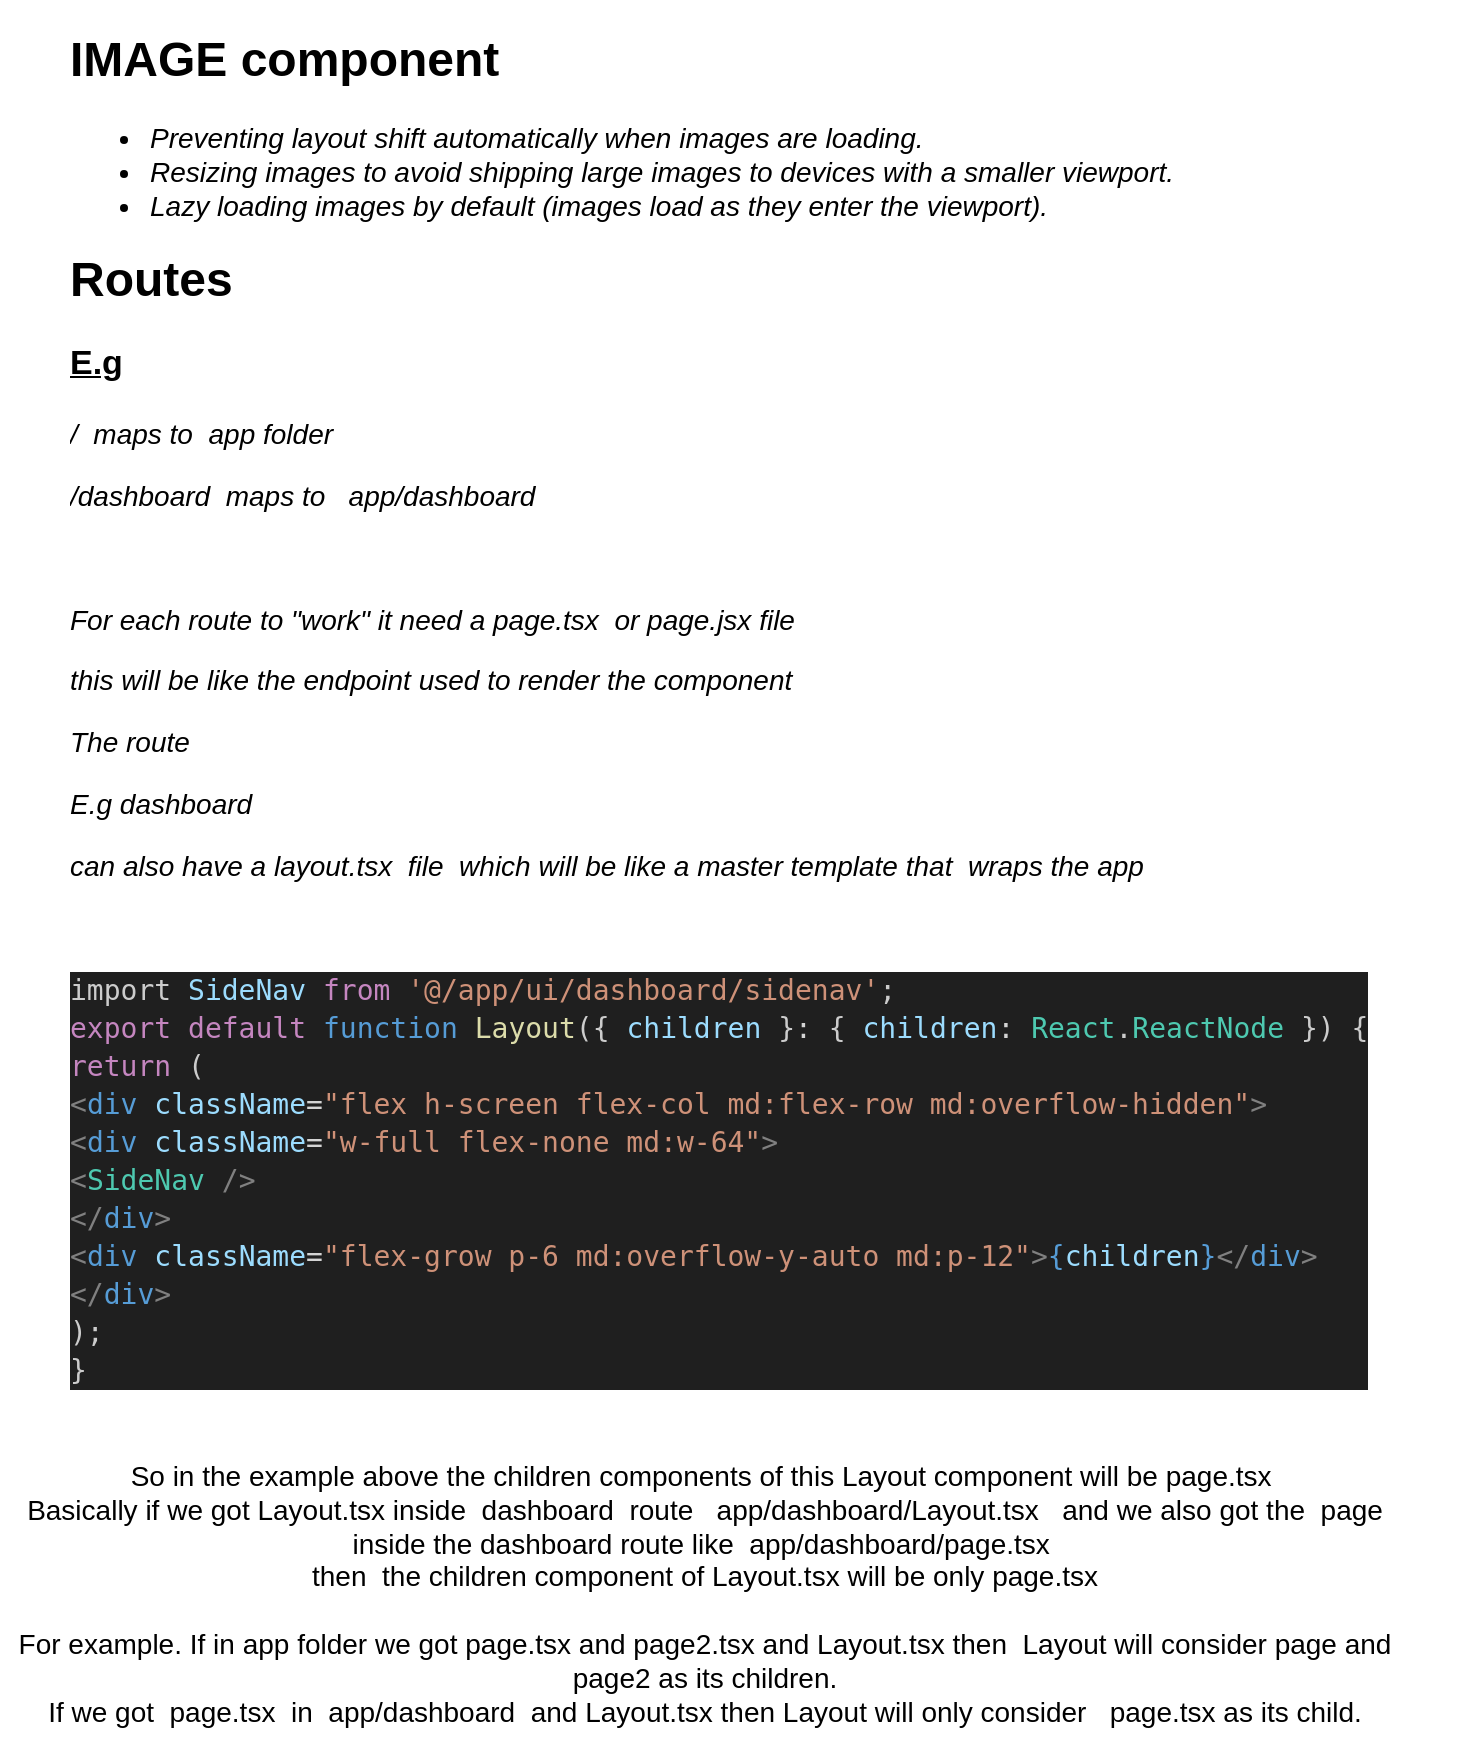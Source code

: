 <mxfile version="22.1.17" type="github">
  <diagram name="Page-1" id="hU4ktIKAVK_8A1NPl7u5">
    <mxGraphModel dx="1367" dy="1846" grid="1" gridSize="10" guides="1" tooltips="1" connect="1" arrows="1" fold="1" page="1" pageScale="1" pageWidth="850" pageHeight="1100" math="0" shadow="0">
      <root>
        <mxCell id="0" />
        <mxCell id="1" parent="0" />
        <mxCell id="cxdubeCqOBrOztKt_zzH-1" value="&lt;h1&gt;IMAGE component&lt;br&gt;&lt;/h1&gt;&lt;ul style=&quot;font-size: 14px;&quot;&gt;&lt;li&gt;&lt;i&gt;Preventing layout shift automatically when images are loading.&lt;/i&gt;&lt;/li&gt;&lt;li&gt;&lt;i&gt;Resizing images to avoid shipping large images to devices with a smaller viewport.&lt;/i&gt;&lt;/li&gt;&lt;li&gt;&lt;i&gt;Lazy loading images by default (images load as they enter the viewport).&lt;/i&gt;&lt;/li&gt;&lt;/ul&gt;&lt;p&gt;&lt;/p&gt;" style="text;html=1;strokeColor=none;fillColor=none;spacing=5;spacingTop=-20;whiteSpace=wrap;overflow=hidden;rounded=0;" vertex="1" parent="1">
          <mxGeometry x="50" y="-200" width="600" height="120" as="geometry" />
        </mxCell>
        <mxCell id="cxdubeCqOBrOztKt_zzH-5" value="&lt;h1&gt;Routes&lt;/h1&gt;&lt;p style=&quot;font-size: 17px;&quot;&gt;&lt;b&gt;&lt;font style=&quot;font-size: 17px;&quot;&gt;&lt;u&gt;E.g &lt;i&gt;&lt;br&gt;&lt;/i&gt;&lt;/u&gt;&lt;/font&gt;&lt;/b&gt;&lt;/p&gt;&lt;p style=&quot;font-size: 14px;&quot;&gt;&lt;i&gt;&lt;font style=&quot;font-size: 14px;&quot;&gt;/&amp;nbsp; maps to&amp;nbsp; app folder&amp;nbsp;&amp;nbsp;&amp;nbsp;&amp;nbsp;&amp;nbsp;&lt;/font&gt;&lt;/i&gt;&lt;/p&gt;&lt;p style=&quot;font-size: 14px;&quot;&gt;&lt;i&gt;&lt;font style=&quot;font-size: 14px;&quot;&gt;/dashboard&amp;nbsp; maps to&amp;nbsp;&amp;nbsp; app/dashboard&lt;/font&gt;&lt;/i&gt;&lt;/p&gt;&lt;p style=&quot;font-size: 14px;&quot;&gt;&lt;i&gt;&lt;font style=&quot;font-size: 14px;&quot;&gt;&lt;br&gt;&lt;/font&gt;&lt;/i&gt;&lt;/p&gt;&lt;p style=&quot;font-size: 14px;&quot;&gt;&lt;i&gt;&lt;font style=&quot;font-size: 14px;&quot;&gt;For each route to &quot;work&quot; it need a page.tsx&amp;nbsp; or page.jsx file&lt;/font&gt;&lt;/i&gt;&lt;/p&gt;&lt;p style=&quot;font-size: 14px;&quot;&gt;&lt;i&gt;&lt;font style=&quot;font-size: 14px;&quot;&gt;this will be like the endpoint used to render the component&amp;nbsp; &lt;br&gt;&lt;/font&gt;&lt;/i&gt;&lt;/p&gt;&lt;p style=&quot;font-size: 14px;&quot;&gt;&lt;i&gt;&lt;font style=&quot;font-size: 14px;&quot;&gt;The route &lt;br&gt;&lt;/font&gt;&lt;/i&gt;&lt;/p&gt;&lt;p style=&quot;font-size: 14px;&quot;&gt;&lt;i&gt;&lt;font style=&quot;font-size: 14px;&quot;&gt;E.g dashboard&amp;nbsp; &lt;br&gt;&lt;/font&gt;&lt;/i&gt;&lt;/p&gt;&lt;p style=&quot;font-size: 14px;&quot;&gt;&lt;i&gt;&lt;font style=&quot;font-size: 14px;&quot;&gt;can also have a layout.tsx&amp;nbsp; file&amp;nbsp; which will be like a master template that&amp;nbsp; wraps the app&lt;/font&gt;&lt;/i&gt;&lt;/p&gt;&lt;p style=&quot;font-size: 14px;&quot;&gt;&lt;i&gt;&lt;font style=&quot;font-size: 14px;&quot;&gt;&lt;br&gt;&lt;/font&gt;&lt;/i&gt;&lt;/p&gt;&lt;div style=&quot;color: rgb(204, 204, 204); background-color: rgb(31, 31, 31); font-family: &amp;quot;Droid Sans Mono&amp;quot;, &amp;quot;monospace&amp;quot;, monospace; font-weight: normal; font-size: 14px; line-height: 19px;&quot;&gt;&lt;div&gt;import&lt;span style=&quot;color: #cccccc;&quot;&gt; &lt;/span&gt;&lt;span style=&quot;color: #9cdcfe;&quot;&gt;SideNav&lt;/span&gt;&lt;span style=&quot;color: #cccccc;&quot;&gt; &lt;/span&gt;&lt;span style=&quot;color: #c586c0;&quot;&gt;from&lt;/span&gt;&lt;span style=&quot;color: #cccccc;&quot;&gt; &lt;/span&gt;&lt;span style=&quot;color: #ce9178;&quot;&gt;&#39;@/app/ui/dashboard/sidenav&#39;&lt;/span&gt;&lt;span style=&quot;color: #cccccc;&quot;&gt;;&lt;/span&gt;&lt;/div&gt;&lt;div&gt;&lt;span style=&quot;color: #cccccc;&quot;&gt; &lt;/span&gt;&lt;/div&gt;&lt;div&gt;&lt;span style=&quot;color: #c586c0;&quot;&gt;export&lt;/span&gt;&lt;span style=&quot;color: #cccccc;&quot;&gt; &lt;/span&gt;&lt;span style=&quot;color: #c586c0;&quot;&gt;default&lt;/span&gt;&lt;span style=&quot;color: #cccccc;&quot;&gt; &lt;/span&gt;&lt;span style=&quot;color: #569cd6;&quot;&gt;function&lt;/span&gt;&lt;span style=&quot;color: #cccccc;&quot;&gt; &lt;/span&gt;&lt;span style=&quot;color: #dcdcaa;&quot;&gt;Layout&lt;/span&gt;&lt;span style=&quot;color: #cccccc;&quot;&gt;({ &lt;/span&gt;&lt;span style=&quot;color: #9cdcfe;&quot;&gt;children&lt;/span&gt;&lt;span style=&quot;color: #cccccc;&quot;&gt; }&lt;/span&gt;&lt;span style=&quot;color: #d4d4d4;&quot;&gt;:&lt;/span&gt;&lt;span style=&quot;color: #cccccc;&quot;&gt; { &lt;/span&gt;&lt;span style=&quot;color: #9cdcfe;&quot;&gt;children&lt;/span&gt;&lt;span style=&quot;color: #d4d4d4;&quot;&gt;:&lt;/span&gt;&lt;span style=&quot;color: #cccccc;&quot;&gt; &lt;/span&gt;&lt;span style=&quot;color: #4ec9b0;&quot;&gt;React&lt;/span&gt;&lt;span style=&quot;color: #cccccc;&quot;&gt;.&lt;/span&gt;&lt;span style=&quot;color: #4ec9b0;&quot;&gt;ReactNode&lt;/span&gt;&lt;span style=&quot;color: #cccccc;&quot;&gt; }) {&lt;/span&gt;&lt;/div&gt;&lt;div&gt;&lt;span style=&quot;color: #cccccc;&quot;&gt;  &lt;/span&gt;&lt;span style=&quot;color: #c586c0;&quot;&gt;return&lt;/span&gt;&lt;span style=&quot;color: #cccccc;&quot;&gt; (&lt;/span&gt;&lt;/div&gt;&lt;div&gt;&lt;span style=&quot;color: #cccccc;&quot;&gt;    &lt;/span&gt;&lt;span style=&quot;color: #808080;&quot;&gt;&amp;lt;&lt;/span&gt;&lt;span style=&quot;color: #569cd6;&quot;&gt;div&lt;/span&gt;&lt;span style=&quot;color: #cccccc;&quot;&gt; &lt;/span&gt;&lt;span style=&quot;color: #9cdcfe;&quot;&gt;className&lt;/span&gt;&lt;span style=&quot;color: #d4d4d4;&quot;&gt;=&lt;/span&gt;&lt;span style=&quot;color: #ce9178;&quot;&gt;&quot;flex h-screen flex-col md:flex-row md:overflow-hidden&quot;&lt;/span&gt;&lt;span style=&quot;color: #808080;&quot;&gt;&amp;gt;&lt;/span&gt;&lt;/div&gt;&lt;div&gt;&lt;span style=&quot;color: #cccccc;&quot;&gt;      &lt;/span&gt;&lt;span style=&quot;color: #808080;&quot;&gt;&amp;lt;&lt;/span&gt;&lt;span style=&quot;color: #569cd6;&quot;&gt;div&lt;/span&gt;&lt;span style=&quot;color: #cccccc;&quot;&gt; &lt;/span&gt;&lt;span style=&quot;color: #9cdcfe;&quot;&gt;className&lt;/span&gt;&lt;span style=&quot;color: #d4d4d4;&quot;&gt;=&lt;/span&gt;&lt;span style=&quot;color: #ce9178;&quot;&gt;&quot;w-full flex-none md:w-64&quot;&lt;/span&gt;&lt;span style=&quot;color: #808080;&quot;&gt;&amp;gt;&lt;/span&gt;&lt;/div&gt;&lt;div&gt;&lt;span style=&quot;color: #cccccc;&quot;&gt;        &lt;/span&gt;&lt;span style=&quot;color: #808080;&quot;&gt;&amp;lt;&lt;/span&gt;&lt;span style=&quot;color: #4ec9b0;&quot;&gt;SideNav&lt;/span&gt;&lt;span style=&quot;color: #cccccc;&quot;&gt; &lt;/span&gt;&lt;span style=&quot;color: #808080;&quot;&gt;/&amp;gt;&lt;/span&gt;&lt;/div&gt;&lt;div&gt;&lt;span style=&quot;color: #cccccc;&quot;&gt;      &lt;/span&gt;&lt;span style=&quot;color: #808080;&quot;&gt;&amp;lt;/&lt;/span&gt;&lt;span style=&quot;color: #569cd6;&quot;&gt;div&lt;/span&gt;&lt;span style=&quot;color: #808080;&quot;&gt;&amp;gt;&lt;/span&gt;&lt;/div&gt;&lt;div&gt;&lt;span style=&quot;color: #cccccc;&quot;&gt;      &lt;/span&gt;&lt;span style=&quot;color: #808080;&quot;&gt;&amp;lt;&lt;/span&gt;&lt;span style=&quot;color: #569cd6;&quot;&gt;div&lt;/span&gt;&lt;span style=&quot;color: #cccccc;&quot;&gt; &lt;/span&gt;&lt;span style=&quot;color: #9cdcfe;&quot;&gt;className&lt;/span&gt;&lt;span style=&quot;color: #d4d4d4;&quot;&gt;=&lt;/span&gt;&lt;span style=&quot;color: #ce9178;&quot;&gt;&quot;flex-grow p-6 md:overflow-y-auto md:p-12&quot;&lt;/span&gt;&lt;span style=&quot;color: #808080;&quot;&gt;&amp;gt;&lt;/span&gt;&lt;span style=&quot;color: #569cd6;&quot;&gt;{&lt;/span&gt;&lt;span style=&quot;color: #9cdcfe;&quot;&gt;children&lt;/span&gt;&lt;span style=&quot;color: #569cd6;&quot;&gt;}&lt;/span&gt;&lt;span style=&quot;color: #808080;&quot;&gt;&amp;lt;/&lt;/span&gt;&lt;span style=&quot;color: #569cd6;&quot;&gt;div&lt;/span&gt;&lt;span style=&quot;color: #808080;&quot;&gt;&amp;gt;&lt;/span&gt;&lt;/div&gt;&lt;div&gt;&lt;span style=&quot;color: #cccccc;&quot;&gt;    &lt;/span&gt;&lt;span style=&quot;color: #808080;&quot;&gt;&amp;lt;/&lt;/span&gt;&lt;span style=&quot;color: #569cd6;&quot;&gt;div&lt;/span&gt;&lt;span style=&quot;color: #808080;&quot;&gt;&amp;gt;&lt;/span&gt;&lt;/div&gt;&lt;div&gt;&lt;span style=&quot;color: #cccccc;&quot;&gt;  );&lt;/span&gt;&lt;/div&gt;&lt;div&gt;&lt;span style=&quot;color: #cccccc;&quot;&gt;}&lt;/span&gt;&lt;/div&gt;&lt;/div&gt;&lt;p style=&quot;font-size: 14px;&quot;&gt;&lt;i&gt;&lt;font style=&quot;font-size: 14px;&quot;&gt;&amp;nbsp;&lt;/font&gt;&lt;/i&gt;&lt;/p&gt;" style="text;html=1;strokeColor=none;fillColor=none;spacing=5;spacingTop=-20;whiteSpace=wrap;overflow=hidden;rounded=0;" vertex="1" parent="1">
          <mxGeometry x="50" y="-90" width="710" height="630" as="geometry" />
        </mxCell>
        <mxCell id="cxdubeCqOBrOztKt_zzH-6" value="&lt;div style=&quot;font-size: 14px;&quot;&gt;&lt;font style=&quot;font-size: 14px;&quot;&gt;So in the example above the children components of this Layout component will be page.tsx&amp;nbsp;&lt;/font&gt;&lt;/div&gt;&lt;div style=&quot;font-size: 14px;&quot;&gt;&lt;font style=&quot;font-size: 14px;&quot;&gt;Basically if we got Layout.tsx inside&amp;nbsp; dashboard&amp;nbsp; route&amp;nbsp;&amp;nbsp; app/dashboard/Layout.tsx&amp;nbsp;&amp;nbsp; and we also got the&amp;nbsp; page inside the dashboard route like&amp;nbsp; app/dashboard/page.tsx&amp;nbsp; &lt;br&gt;&lt;/font&gt;&lt;/div&gt;&lt;div style=&quot;font-size: 14px;&quot;&gt;&lt;font style=&quot;font-size: 14px;&quot;&gt;then&amp;nbsp; the children component of Layout.tsx will be only page.tsx &lt;br&gt;&lt;/font&gt;&lt;/div&gt;&lt;div style=&quot;font-size: 14px;&quot;&gt;&lt;font style=&quot;font-size: 14px;&quot;&gt;&lt;br&gt;&lt;/font&gt;&lt;/div&gt;&lt;div style=&quot;font-size: 14px;&quot;&gt;&lt;font style=&quot;font-size: 14px;&quot;&gt;For example. If in app folder we got page.tsx and page2.tsx and Layout.tsx then&amp;nbsp; Layout will consider page and page2 as its children.&lt;/font&gt;&lt;/div&gt;&lt;div style=&quot;font-size: 14px;&quot;&gt;&lt;font style=&quot;font-size: 14px;&quot;&gt;If we got&amp;nbsp; page.tsx&amp;nbsp; in&amp;nbsp; app/dashboard&amp;nbsp; and Layout.tsx then Layout will only consider&amp;nbsp;&amp;nbsp; page.tsx as its child. &lt;br&gt;&lt;/font&gt;&lt;/div&gt;&lt;div style=&quot;font-size: 14px;&quot;&gt;&lt;font style=&quot;font-size: 14px;&quot;&gt;&lt;br&gt;&lt;/font&gt;&lt;/div&gt;" style="text;html=1;strokeColor=none;fillColor=none;align=center;verticalAlign=middle;whiteSpace=wrap;rounded=0;" vertex="1" parent="1">
          <mxGeometry x="20" y="540" width="705" height="110" as="geometry" />
        </mxCell>
      </root>
    </mxGraphModel>
  </diagram>
</mxfile>

